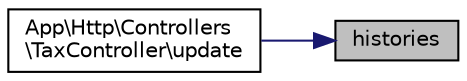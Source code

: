 digraph "histories"
{
 // LATEX_PDF_SIZE
  bgcolor="transparent";
  edge [fontname="Helvetica",fontsize="10",labelfontname="Helvetica",labelfontsize="10"];
  node [fontname="Helvetica",fontsize="10",shape=record];
  rankdir="RL";
  Node1 [label="histories",height=0.2,width=0.4,color="black", fillcolor="grey75", style="filled", fontcolor="black",tooltip="Método que obtiene los históricos de los impuestos."];
  Node1 -> Node2 [dir="back",color="midnightblue",fontsize="10",style="solid",fontname="Helvetica"];
  Node2 [label="App\\Http\\Controllers\l\\TaxController\\update",height=0.2,width=0.4,color="black",URL="$de/d81/classApp_1_1Http_1_1Controllers_1_1TaxController.html#adf6edc3df5ce37437eb1f4fd45e3ac22",tooltip="Actualiza la información de un impuesto."];
}
